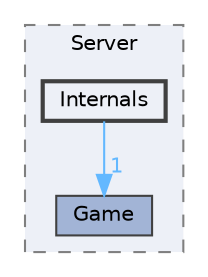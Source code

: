 digraph "Flakkari/Server/Internals"
{
 // LATEX_PDF_SIZE
  bgcolor="transparent";
  edge [fontname=Helvetica,fontsize=10,labelfontname=Helvetica,labelfontsize=10];
  node [fontname=Helvetica,fontsize=10,shape=box,height=0.2,width=0.4];
  compound=true
  subgraph clusterdir_b45b4f7f86949fcdbe13543d457ee769 {
    graph [ bgcolor="#edf0f7", pencolor="grey50", label="Server", fontname=Helvetica,fontsize=10 style="filled,dashed", URL="dir_b45b4f7f86949fcdbe13543d457ee769.html",tooltip=""]
  dir_96390089ad122cc0e79a3d516a8e4be8 [label="Game", fillcolor="#a2b4d6", color="grey25", style="filled", URL="dir_96390089ad122cc0e79a3d516a8e4be8.html",tooltip=""];
  dir_74e769d2151983ba157e4b397e94e5a6 [label="Internals", fillcolor="#edf0f7", color="grey25", style="filled,bold", URL="dir_74e769d2151983ba157e4b397e94e5a6.html",tooltip=""];
  }
  dir_74e769d2151983ba157e4b397e94e5a6->dir_96390089ad122cc0e79a3d516a8e4be8 [headlabel="1", labeldistance=1.5 headhref="dir_000010_000009.html" href="dir_000010_000009.html" color="steelblue1" fontcolor="steelblue1"];
}
